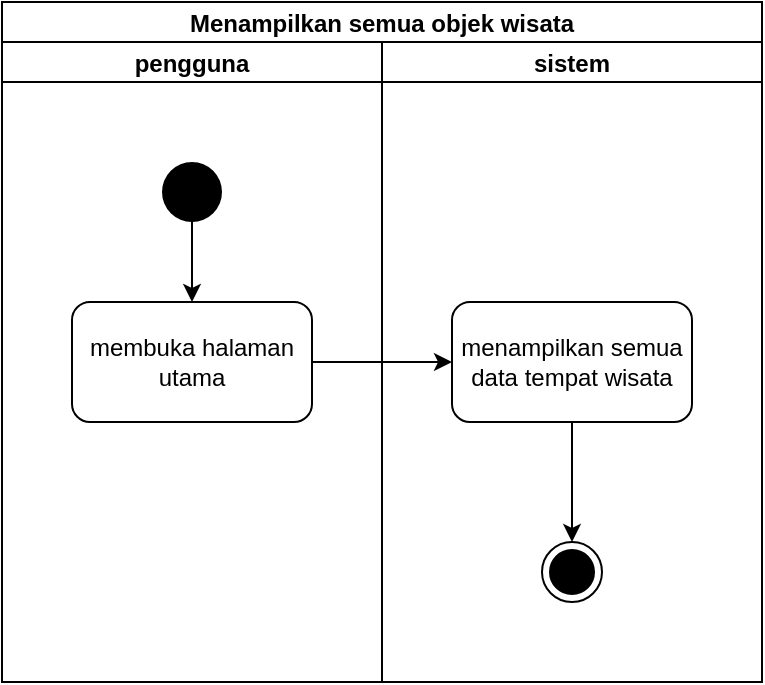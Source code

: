<mxfile version="15.9.6" type="device" pages="4"><diagram id="bBul4U7zSmyM7bMUzjp0" name="show"><mxGraphModel dx="849" dy="433" grid="1" gridSize="10" guides="1" tooltips="1" connect="1" arrows="1" fold="1" page="1" pageScale="1" pageWidth="850" pageHeight="1100" math="0" shadow="0"><root><mxCell id="0"/><mxCell id="1" parent="0"/><mxCell id="QiGH76Pbyje9FU2KB1BP-1" value="Menampilkan semua objek wisata" style="swimlane;childLayout=stackLayout;resizeParent=1;resizeParentMax=0;startSize=20;" vertex="1" parent="1"><mxGeometry x="240" y="30" width="380" height="340" as="geometry"/></mxCell><mxCell id="QiGH76Pbyje9FU2KB1BP-2" value="pengguna" style="swimlane;startSize=20;" vertex="1" parent="QiGH76Pbyje9FU2KB1BP-1"><mxGeometry y="20" width="190" height="320" as="geometry"/></mxCell><mxCell id="QiGH76Pbyje9FU2KB1BP-8" style="edgeStyle=orthogonalEdgeStyle;rounded=0;orthogonalLoop=1;jettySize=auto;html=1;" edge="1" parent="QiGH76Pbyje9FU2KB1BP-2" source="QiGH76Pbyje9FU2KB1BP-6" target="QiGH76Pbyje9FU2KB1BP-7"><mxGeometry relative="1" as="geometry"/></mxCell><mxCell id="QiGH76Pbyje9FU2KB1BP-6" value="" style="ellipse;fillColor=#000000;strokeColor=none;" vertex="1" parent="QiGH76Pbyje9FU2KB1BP-2"><mxGeometry x="80" y="60" width="30" height="30" as="geometry"/></mxCell><mxCell id="QiGH76Pbyje9FU2KB1BP-7" value="membuka halaman utama" style="rounded=1;whiteSpace=wrap;html=1;" vertex="1" parent="QiGH76Pbyje9FU2KB1BP-2"><mxGeometry x="35" y="130" width="120" height="60" as="geometry"/></mxCell><mxCell id="QiGH76Pbyje9FU2KB1BP-3" value="sistem" style="swimlane;startSize=20;" vertex="1" parent="QiGH76Pbyje9FU2KB1BP-1"><mxGeometry x="190" y="20" width="190" height="320" as="geometry"/></mxCell><mxCell id="upW_gAO9-yQHf3kKVM6s-2" style="edgeStyle=orthogonalEdgeStyle;rounded=0;orthogonalLoop=1;jettySize=auto;html=1;" edge="1" parent="QiGH76Pbyje9FU2KB1BP-3" source="QiGH76Pbyje9FU2KB1BP-9" target="upW_gAO9-yQHf3kKVM6s-1"><mxGeometry relative="1" as="geometry"/></mxCell><mxCell id="QiGH76Pbyje9FU2KB1BP-9" value="menampilkan semua data tempat wisata" style="rounded=1;whiteSpace=wrap;html=1;" vertex="1" parent="QiGH76Pbyje9FU2KB1BP-3"><mxGeometry x="35" y="130" width="120" height="60" as="geometry"/></mxCell><mxCell id="upW_gAO9-yQHf3kKVM6s-1" value="" style="ellipse;html=1;shape=endState;fillColor=#000000;strokeColor=#000000;" vertex="1" parent="QiGH76Pbyje9FU2KB1BP-3"><mxGeometry x="80" y="250" width="30" height="30" as="geometry"/></mxCell><mxCell id="QiGH76Pbyje9FU2KB1BP-10" style="edgeStyle=orthogonalEdgeStyle;rounded=0;orthogonalLoop=1;jettySize=auto;html=1;entryX=0;entryY=0.5;entryDx=0;entryDy=0;" edge="1" parent="QiGH76Pbyje9FU2KB1BP-1" source="QiGH76Pbyje9FU2KB1BP-7" target="QiGH76Pbyje9FU2KB1BP-9"><mxGeometry relative="1" as="geometry"/></mxCell></root></mxGraphModel></diagram><diagram id="xg672bNeURoYdIBPEsPN" name="insert"><mxGraphModel dx="1456" dy="741" grid="1" gridSize="10" guides="1" tooltips="1" connect="1" arrows="1" fold="1" page="1" pageScale="1" pageWidth="850" pageHeight="1100" math="0" shadow="0"><root><mxCell id="jDVt63NspvnOO4bI0pOS-0"/><mxCell id="jDVt63NspvnOO4bI0pOS-1" parent="jDVt63NspvnOO4bI0pOS-0"/><mxCell id="iWcfntfsCXi4auqrl-YP-0" value="Menambah data objek wisata" style="swimlane;childLayout=stackLayout;resizeParent=1;resizeParentMax=0;startSize=20;" vertex="1" parent="jDVt63NspvnOO4bI0pOS-1"><mxGeometry x="240" y="30" width="480" height="820" as="geometry"/></mxCell><mxCell id="iWcfntfsCXi4auqrl-YP-1" value="pengguna" style="swimlane;startSize=20;" vertex="1" parent="iWcfntfsCXi4auqrl-YP-0"><mxGeometry y="20" width="190" height="800" as="geometry"/></mxCell><mxCell id="iWcfntfsCXi4auqrl-YP-2" style="edgeStyle=orthogonalEdgeStyle;rounded=0;orthogonalLoop=1;jettySize=auto;html=1;" edge="1" parent="iWcfntfsCXi4auqrl-YP-1" source="iWcfntfsCXi4auqrl-YP-3" target="iWcfntfsCXi4auqrl-YP-4"><mxGeometry relative="1" as="geometry"/></mxCell><mxCell id="iWcfntfsCXi4auqrl-YP-3" value="" style="ellipse;fillColor=#000000;strokeColor=none;" vertex="1" parent="iWcfntfsCXi4auqrl-YP-1"><mxGeometry x="80" y="60" width="30" height="30" as="geometry"/></mxCell><mxCell id="iWcfntfsCXi4auqrl-YP-4" value="membuka form tambah data pariwisata" style="rounded=1;whiteSpace=wrap;html=1;" vertex="1" parent="iWcfntfsCXi4auqrl-YP-1"><mxGeometry x="35" y="130" width="120" height="60" as="geometry"/></mxCell><mxCell id="iWcfntfsCXi4auqrl-YP-8" value="memasukkan data pariwisata" style="rounded=1;whiteSpace=wrap;html=1;" vertex="1" parent="iWcfntfsCXi4auqrl-YP-1"><mxGeometry x="35" y="240" width="120" height="60" as="geometry"/></mxCell><mxCell id="iWcfntfsCXi4auqrl-YP-5" value="sistem" style="swimlane;startSize=20;" vertex="1" parent="iWcfntfsCXi4auqrl-YP-0"><mxGeometry x="190" y="20" width="290" height="800" as="geometry"/></mxCell><mxCell id="iWcfntfsCXi4auqrl-YP-6" value="menampilkan form tambah data pariwisata" style="rounded=1;whiteSpace=wrap;html=1;" vertex="1" parent="iWcfntfsCXi4auqrl-YP-5"><mxGeometry x="35" y="130" width="120" height="60" as="geometry"/></mxCell><mxCell id="iWcfntfsCXi4auqrl-YP-13" style="edgeStyle=orthogonalEdgeStyle;rounded=0;orthogonalLoop=1;jettySize=auto;html=1;entryX=0.5;entryY=0;entryDx=0;entryDy=0;" edge="1" parent="iWcfntfsCXi4auqrl-YP-5" source="iWcfntfsCXi4auqrl-YP-10" target="iWcfntfsCXi4auqrl-YP-11"><mxGeometry relative="1" as="geometry"/></mxCell><mxCell id="iWcfntfsCXi4auqrl-YP-10" value="validasi data" style="rounded=1;whiteSpace=wrap;html=1;" vertex="1" parent="iWcfntfsCXi4auqrl-YP-5"><mxGeometry x="120" y="330" width="120" height="60" as="geometry"/></mxCell><mxCell id="iWcfntfsCXi4auqrl-YP-15" style="edgeStyle=orthogonalEdgeStyle;rounded=0;orthogonalLoop=1;jettySize=auto;html=1;entryX=0.5;entryY=0;entryDx=0;entryDy=0;" edge="1" parent="iWcfntfsCXi4auqrl-YP-5" source="iWcfntfsCXi4auqrl-YP-11" target="iWcfntfsCXi4auqrl-YP-14"><mxGeometry relative="1" as="geometry"/></mxCell><mxCell id="iWcfntfsCXi4auqrl-YP-16" value="ya" style="edgeLabel;html=1;align=center;verticalAlign=middle;resizable=0;points=[];" vertex="1" connectable="0" parent="iWcfntfsCXi4auqrl-YP-15"><mxGeometry x="-0.228" y="-1" relative="1" as="geometry"><mxPoint as="offset"/></mxGeometry></mxCell><mxCell id="3cGyMCF6GKGvz9vx8LZj-1" style="edgeStyle=orthogonalEdgeStyle;rounded=0;orthogonalLoop=1;jettySize=auto;html=1;" edge="1" parent="iWcfntfsCXi4auqrl-YP-5" source="iWcfntfsCXi4auqrl-YP-11" target="3cGyMCF6GKGvz9vx8LZj-0"><mxGeometry relative="1" as="geometry"/></mxCell><mxCell id="3cGyMCF6GKGvz9vx8LZj-2" value="tidak" style="edgeLabel;html=1;align=center;verticalAlign=middle;resizable=0;points=[];" vertex="1" connectable="0" parent="3cGyMCF6GKGvz9vx8LZj-1"><mxGeometry x="-0.358" relative="1" as="geometry"><mxPoint as="offset"/></mxGeometry></mxCell><mxCell id="iWcfntfsCXi4auqrl-YP-11" value="data valid?" style="rhombus;whiteSpace=wrap;html=1;" vertex="1" parent="iWcfntfsCXi4auqrl-YP-5"><mxGeometry x="140" y="440" width="80" height="70" as="geometry"/></mxCell><mxCell id="3cGyMCF6GKGvz9vx8LZj-5" style="edgeStyle=orthogonalEdgeStyle;rounded=0;orthogonalLoop=1;jettySize=auto;html=1;" edge="1" parent="iWcfntfsCXi4auqrl-YP-5" source="iWcfntfsCXi4auqrl-YP-14" target="3cGyMCF6GKGvz9vx8LZj-3"><mxGeometry relative="1" as="geometry"/></mxCell><mxCell id="iWcfntfsCXi4auqrl-YP-14" value="simpan data" style="rounded=1;whiteSpace=wrap;html=1;" vertex="1" parent="iWcfntfsCXi4auqrl-YP-5"><mxGeometry x="120" y="560" width="120" height="60" as="geometry"/></mxCell><mxCell id="XRTdtc0_PlE2fd6TYrUo-2" style="edgeStyle=orthogonalEdgeStyle;rounded=0;orthogonalLoop=1;jettySize=auto;html=1;entryX=0;entryY=0.5;entryDx=0;entryDy=0;" edge="1" parent="iWcfntfsCXi4auqrl-YP-5" source="3cGyMCF6GKGvz9vx8LZj-0" target="XRTdtc0_PlE2fd6TYrUo-0"><mxGeometry relative="1" as="geometry"><Array as="points"><mxPoint x="50" y="755"/></Array></mxGeometry></mxCell><mxCell id="3cGyMCF6GKGvz9vx8LZj-0" value="tampillkan pesan error" style="rounded=1;whiteSpace=wrap;html=1;" vertex="1" parent="iWcfntfsCXi4auqrl-YP-5"><mxGeometry x="20" y="445" width="70" height="60" as="geometry"/></mxCell><mxCell id="XRTdtc0_PlE2fd6TYrUo-1" style="edgeStyle=orthogonalEdgeStyle;rounded=0;orthogonalLoop=1;jettySize=auto;html=1;entryX=0.5;entryY=0;entryDx=0;entryDy=0;" edge="1" parent="iWcfntfsCXi4auqrl-YP-5" source="3cGyMCF6GKGvz9vx8LZj-3" target="XRTdtc0_PlE2fd6TYrUo-0"><mxGeometry relative="1" as="geometry"/></mxCell><mxCell id="3cGyMCF6GKGvz9vx8LZj-3" value="tampilkan semua data" style="rounded=1;whiteSpace=wrap;html=1;" vertex="1" parent="iWcfntfsCXi4auqrl-YP-5"><mxGeometry x="120" y="640" width="120" height="60" as="geometry"/></mxCell><mxCell id="XRTdtc0_PlE2fd6TYrUo-0" value="" style="ellipse;html=1;shape=endState;fillColor=#000000;strokeColor=#000000;" vertex="1" parent="iWcfntfsCXi4auqrl-YP-5"><mxGeometry x="165" y="740" width="30" height="30" as="geometry"/></mxCell><mxCell id="iWcfntfsCXi4auqrl-YP-7" style="edgeStyle=orthogonalEdgeStyle;rounded=0;orthogonalLoop=1;jettySize=auto;html=1;entryX=0;entryY=0.5;entryDx=0;entryDy=0;" edge="1" parent="iWcfntfsCXi4auqrl-YP-0" source="iWcfntfsCXi4auqrl-YP-4" target="iWcfntfsCXi4auqrl-YP-6"><mxGeometry relative="1" as="geometry"/></mxCell><mxCell id="iWcfntfsCXi4auqrl-YP-9" style="edgeStyle=orthogonalEdgeStyle;rounded=0;orthogonalLoop=1;jettySize=auto;html=1;" edge="1" parent="iWcfntfsCXi4auqrl-YP-0" source="iWcfntfsCXi4auqrl-YP-6" target="iWcfntfsCXi4auqrl-YP-8"><mxGeometry relative="1" as="geometry"><Array as="points"><mxPoint x="285" y="290"/></Array></mxGeometry></mxCell><mxCell id="iWcfntfsCXi4auqrl-YP-12" style="edgeStyle=orthogonalEdgeStyle;rounded=0;orthogonalLoop=1;jettySize=auto;html=1;" edge="1" parent="iWcfntfsCXi4auqrl-YP-0" source="iWcfntfsCXi4auqrl-YP-8" target="iWcfntfsCXi4auqrl-YP-10"><mxGeometry relative="1" as="geometry"><Array as="points"><mxPoint x="95" y="380"/></Array></mxGeometry></mxCell></root></mxGraphModel></diagram><diagram id="zcdweJMhKNCXA2kQ6Jhg" name="search"><mxGraphModel dx="1019" dy="519" grid="1" gridSize="10" guides="1" tooltips="1" connect="1" arrows="1" fold="1" page="1" pageScale="1" pageWidth="850" pageHeight="1100" math="0" shadow="0"><root><mxCell id="5uQtYmsOb8TDtZDVnNgI-0"/><mxCell id="5uQtYmsOb8TDtZDVnNgI-1" parent="5uQtYmsOb8TDtZDVnNgI-0"/><mxCell id="gULQQBHd0pWGV_1dAAsE-0" value="Mencari objek wisata dengan nama" style="swimlane;childLayout=stackLayout;resizeParent=1;resizeParentMax=0;startSize=20;" vertex="1" parent="5uQtYmsOb8TDtZDVnNgI-1"><mxGeometry x="240" y="30" width="380" height="340" as="geometry"/></mxCell><mxCell id="gULQQBHd0pWGV_1dAAsE-1" value="pengguna" style="swimlane;startSize=20;" vertex="1" parent="gULQQBHd0pWGV_1dAAsE-0"><mxGeometry y="20" width="190" height="320" as="geometry"/></mxCell><mxCell id="gULQQBHd0pWGV_1dAAsE-2" style="edgeStyle=orthogonalEdgeStyle;rounded=0;orthogonalLoop=1;jettySize=auto;html=1;" edge="1" parent="gULQQBHd0pWGV_1dAAsE-1" source="gULQQBHd0pWGV_1dAAsE-3" target="gULQQBHd0pWGV_1dAAsE-4"><mxGeometry relative="1" as="geometry"/></mxCell><mxCell id="gULQQBHd0pWGV_1dAAsE-3" value="" style="ellipse;fillColor=#000000;strokeColor=none;" vertex="1" parent="gULQQBHd0pWGV_1dAAsE-1"><mxGeometry x="80" y="60" width="30" height="30" as="geometry"/></mxCell><mxCell id="gULQQBHd0pWGV_1dAAsE-4" value="memasukkan keyword kedalam kolom pencarian" style="rounded=1;whiteSpace=wrap;html=1;" vertex="1" parent="gULQQBHd0pWGV_1dAAsE-1"><mxGeometry x="35" y="130" width="120" height="60" as="geometry"/></mxCell><mxCell id="gULQQBHd0pWGV_1dAAsE-5" value="sistem" style="swimlane;startSize=20;" vertex="1" parent="gULQQBHd0pWGV_1dAAsE-0"><mxGeometry x="190" y="20" width="190" height="320" as="geometry"/></mxCell><mxCell id="gULQQBHd0pWGV_1dAAsE-6" style="edgeStyle=orthogonalEdgeStyle;rounded=0;orthogonalLoop=1;jettySize=auto;html=1;" edge="1" parent="gULQQBHd0pWGV_1dAAsE-5" source="gULQQBHd0pWGV_1dAAsE-7" target="gULQQBHd0pWGV_1dAAsE-8"><mxGeometry relative="1" as="geometry"/></mxCell><mxCell id="gULQQBHd0pWGV_1dAAsE-7" value="tampilkan objek wisata dengan nama yang mengandung keyword" style="rounded=1;whiteSpace=wrap;html=1;" vertex="1" parent="gULQQBHd0pWGV_1dAAsE-5"><mxGeometry x="35" y="130" width="120" height="60" as="geometry"/></mxCell><mxCell id="gULQQBHd0pWGV_1dAAsE-8" value="" style="ellipse;html=1;shape=endState;fillColor=#000000;strokeColor=#000000;" vertex="1" parent="gULQQBHd0pWGV_1dAAsE-5"><mxGeometry x="80" y="250" width="30" height="30" as="geometry"/></mxCell><mxCell id="gULQQBHd0pWGV_1dAAsE-9" style="edgeStyle=orthogonalEdgeStyle;rounded=0;orthogonalLoop=1;jettySize=auto;html=1;entryX=0;entryY=0.5;entryDx=0;entryDy=0;" edge="1" parent="gULQQBHd0pWGV_1dAAsE-0" source="gULQQBHd0pWGV_1dAAsE-4" target="gULQQBHd0pWGV_1dAAsE-7"><mxGeometry relative="1" as="geometry"/></mxCell></root></mxGraphModel></diagram><diagram id="GEKH_eWpYy72pYZLVzsK" name="category"><mxGraphModel dx="1199" dy="611" grid="1" gridSize="10" guides="1" tooltips="1" connect="1" arrows="1" fold="1" page="1" pageScale="1" pageWidth="850" pageHeight="1100" math="0" shadow="0"><root><mxCell id="6imgfoU9i54DR2AOQbnb-0"/><mxCell id="6imgfoU9i54DR2AOQbnb-1" parent="6imgfoU9i54DR2AOQbnb-0"/><mxCell id="RzBD-h8hP2l5kgRfE8xS-0" value="Mencari objek wisata dengan kategori" style="swimlane;childLayout=stackLayout;resizeParent=1;resizeParentMax=0;startSize=20;" vertex="1" parent="6imgfoU9i54DR2AOQbnb-1"><mxGeometry x="240" y="30" width="380" height="540" as="geometry"/></mxCell><mxCell id="RzBD-h8hP2l5kgRfE8xS-1" value="pengguna" style="swimlane;startSize=20;" vertex="1" parent="RzBD-h8hP2l5kgRfE8xS-0"><mxGeometry y="20" width="190" height="520" as="geometry"/></mxCell><mxCell id="RzBD-h8hP2l5kgRfE8xS-2" style="edgeStyle=orthogonalEdgeStyle;rounded=0;orthogonalLoop=1;jettySize=auto;html=1;" edge="1" parent="RzBD-h8hP2l5kgRfE8xS-1" source="RzBD-h8hP2l5kgRfE8xS-3" target="RzBD-h8hP2l5kgRfE8xS-4"><mxGeometry relative="1" as="geometry"/></mxCell><mxCell id="RzBD-h8hP2l5kgRfE8xS-3" value="" style="ellipse;fillColor=#000000;strokeColor=none;" vertex="1" parent="RzBD-h8hP2l5kgRfE8xS-1"><mxGeometry x="80" y="60" width="30" height="30" as="geometry"/></mxCell><mxCell id="RzBD-h8hP2l5kgRfE8xS-4" value="membuka panel kategori" style="rounded=1;whiteSpace=wrap;html=1;" vertex="1" parent="RzBD-h8hP2l5kgRfE8xS-1"><mxGeometry x="35" y="130" width="120" height="60" as="geometry"/></mxCell><mxCell id="RzBD-h8hP2l5kgRfE8xS-10" value="memilih kategori yang tersedia" style="rounded=1;whiteSpace=wrap;html=1;" vertex="1" parent="RzBD-h8hP2l5kgRfE8xS-1"><mxGeometry x="35" y="240" width="120" height="60" as="geometry"/></mxCell><mxCell id="RzBD-h8hP2l5kgRfE8xS-5" value="sistem" style="swimlane;startSize=20;" vertex="1" parent="RzBD-h8hP2l5kgRfE8xS-0"><mxGeometry x="190" y="20" width="190" height="520" as="geometry"/></mxCell><mxCell id="RzBD-h8hP2l5kgRfE8xS-7" value="menampilkan daftar kategori" style="rounded=1;whiteSpace=wrap;html=1;" vertex="1" parent="RzBD-h8hP2l5kgRfE8xS-5"><mxGeometry x="35" y="130" width="120" height="60" as="geometry"/></mxCell><mxCell id="RzBD-h8hP2l5kgRfE8xS-8" value="" style="ellipse;html=1;shape=endState;fillColor=#000000;strokeColor=#000000;" vertex="1" parent="RzBD-h8hP2l5kgRfE8xS-5"><mxGeometry x="80" y="460" width="30" height="30" as="geometry"/></mxCell><mxCell id="RzBD-h8hP2l5kgRfE8xS-15" style="edgeStyle=orthogonalEdgeStyle;rounded=0;orthogonalLoop=1;jettySize=auto;html=1;entryX=0.5;entryY=0;entryDx=0;entryDy=0;" edge="1" parent="RzBD-h8hP2l5kgRfE8xS-5" source="RzBD-h8hP2l5kgRfE8xS-12" target="RzBD-h8hP2l5kgRfE8xS-8"><mxGeometry relative="1" as="geometry"/></mxCell><mxCell id="RzBD-h8hP2l5kgRfE8xS-12" value="menampilkan tempat wisata sesuai kategori" style="rounded=1;whiteSpace=wrap;html=1;" vertex="1" parent="RzBD-h8hP2l5kgRfE8xS-5"><mxGeometry x="35" y="340" width="120" height="60" as="geometry"/></mxCell><mxCell id="RzBD-h8hP2l5kgRfE8xS-9" style="edgeStyle=orthogonalEdgeStyle;rounded=0;orthogonalLoop=1;jettySize=auto;html=1;entryX=0;entryY=0.5;entryDx=0;entryDy=0;" edge="1" parent="RzBD-h8hP2l5kgRfE8xS-0" source="RzBD-h8hP2l5kgRfE8xS-4" target="RzBD-h8hP2l5kgRfE8xS-7"><mxGeometry relative="1" as="geometry"/></mxCell><mxCell id="RzBD-h8hP2l5kgRfE8xS-11" style="edgeStyle=orthogonalEdgeStyle;rounded=0;orthogonalLoop=1;jettySize=auto;html=1;" edge="1" parent="RzBD-h8hP2l5kgRfE8xS-0" source="RzBD-h8hP2l5kgRfE8xS-7" target="RzBD-h8hP2l5kgRfE8xS-10"><mxGeometry relative="1" as="geometry"><Array as="points"><mxPoint x="285" y="290"/></Array></mxGeometry></mxCell><mxCell id="RzBD-h8hP2l5kgRfE8xS-13" style="edgeStyle=orthogonalEdgeStyle;rounded=0;orthogonalLoop=1;jettySize=auto;html=1;" edge="1" parent="RzBD-h8hP2l5kgRfE8xS-0" source="RzBD-h8hP2l5kgRfE8xS-10" target="RzBD-h8hP2l5kgRfE8xS-12"><mxGeometry relative="1" as="geometry"><Array as="points"><mxPoint x="95" y="390"/></Array></mxGeometry></mxCell></root></mxGraphModel></diagram></mxfile>